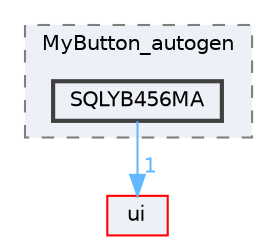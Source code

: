 digraph "SQLYB456MA"
{
 // LATEX_PDF_SIZE
  bgcolor="transparent";
  edge [fontname=Helvetica,fontsize=10,labelfontname=Helvetica,labelfontsize=10];
  node [fontname=Helvetica,fontsize=10,shape=box,height=0.2,width=0.4];
  compound=true
  subgraph clusterdir_15aed54d60d39935a4775eb564299dbd {
    graph [ bgcolor="#edf0f7", pencolor="grey50", label="MyButton_autogen", fontname=Helvetica,fontsize=10 style="filled,dashed", URL="dir_15aed54d60d39935a4775eb564299dbd.html",tooltip=""]
  dir_96f18f8421f1bdddd56536124e68a9f2 [label="SQLYB456MA", fillcolor="#edf0f7", color="grey25", style="filled,bold", URL="dir_96f18f8421f1bdddd56536124e68a9f2.html",tooltip=""];
  }
  dir_1788f8309b1a812dcb800a185471cf6c [label="ui", fillcolor="#edf0f7", color="red", style="filled", URL="dir_1788f8309b1a812dcb800a185471cf6c.html",tooltip=""];
  dir_96f18f8421f1bdddd56536124e68a9f2->dir_1788f8309b1a812dcb800a185471cf6c [headlabel="1", labeldistance=1.5 headhref="dir_000342_000351.html" href="dir_000342_000351.html" color="steelblue1" fontcolor="steelblue1"];
}
